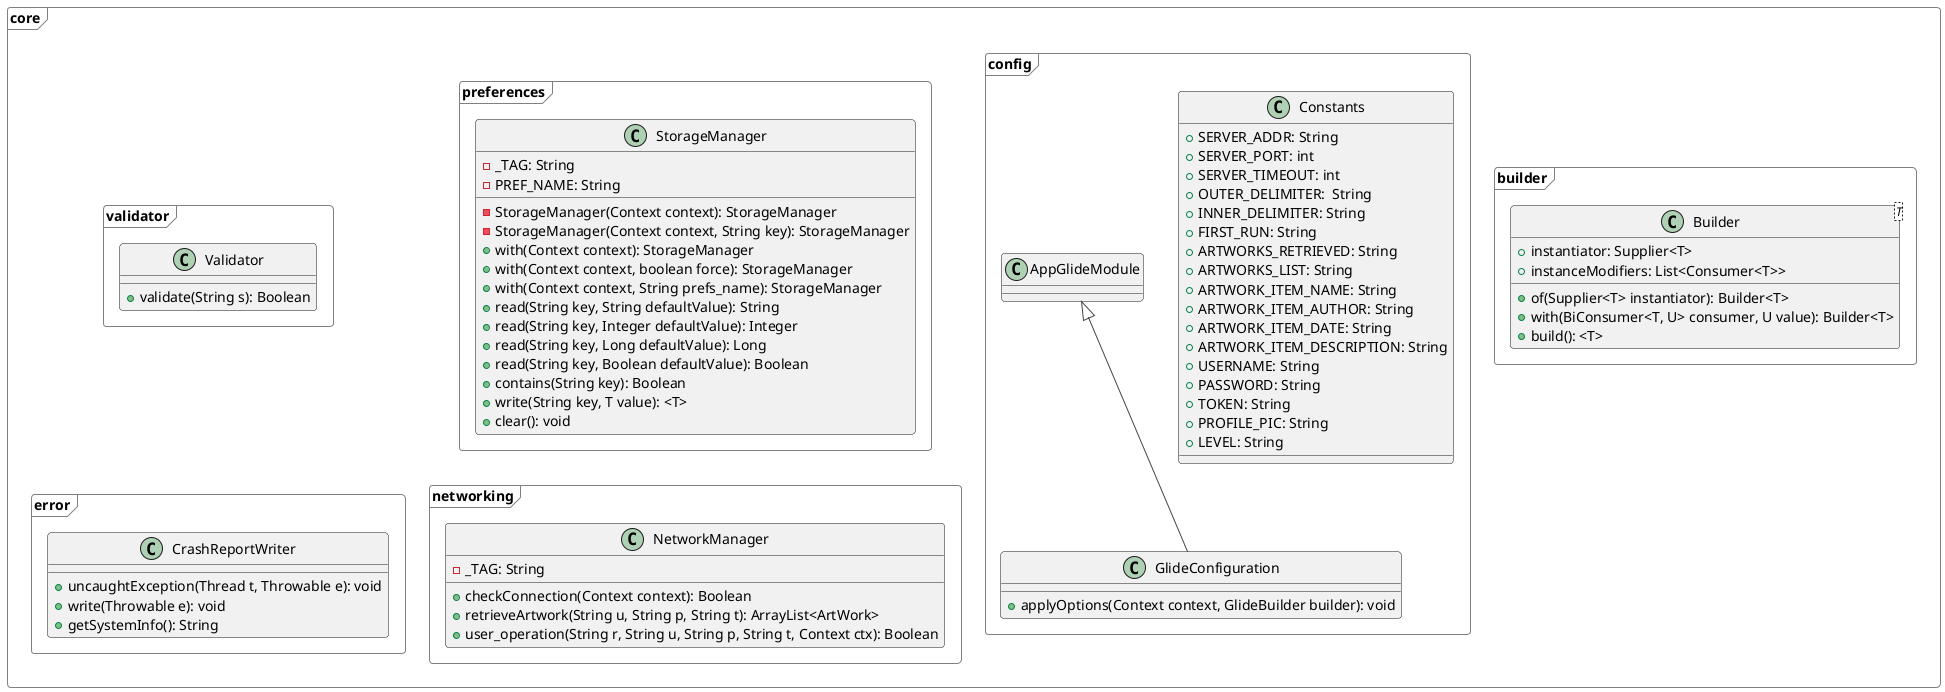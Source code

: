 ' Compile with (plantuml -tsvg)
' Available themes: https://bschwarz.github.io/puml-themes/gallery.html
' Favorites themes: amiga, cyborg, materia, minty, reddress-darkgreen, sandstone, toy, vibrant
@startuml core
!theme vibrant

' -----------------------------------------------------
skinparam defaultTextAlignment center
skinparam FrameBackgroundColor white
skinparam FrameBorderColor gray
' -----------------------------------------------------
' left to right direction

frame core {
  frame builder {
    class Builder<T> {
      + {field} instantiator: Supplier<T>
      + {field} instanceModifiers: List<Consumer<T>>
      + {method} of(Supplier<T> instantiator): Builder<T>
      + {method} with(BiConsumer<T, U> consumer, U value): Builder<T>
      + {method} build(): <T>
    }
  }

  frame config {
    class Constants {
      + {field} SERVER_ADDR: String
      + {field} SERVER_PORT: int
      + {field} SERVER_TIMEOUT: int
      + {field} OUTER_DELIMITER:  String
      + {field} INNER_DELIMITER: String
      + {field} FIRST_RUN: String
      + {field} ARTWORKS_RETRIEVED: String
      + {field} ARTWORKS_LIST: String
      + {field} ARTWORK_ITEM_NAME: String
      + {field} ARTWORK_ITEM_AUTHOR: String
      + {field} ARTWORK_ITEM_DATE: String
      + {field} ARTWORK_ITEM_DESCRIPTION: String
      + {field} USERNAME: String
      + {field} PASSWORD: String
      + {field} TOKEN: String
      + {field} PROFILE_PIC: String
      + {field} LEVEL: String
    }

    class GlideConfiguration extends AppGlideModule {
      + {method} applyOptions(Context context, GlideBuilder builder): void
    }
  }

  frame error {
    class CrashReportWriter {
      + {method} uncaughtException(Thread t, Throwable e): void
      + {method} write(Throwable e): void
      + {method} getSystemInfo(): String
    }
  }

  frame networking {
    class NetworkManager {
      - {field} _TAG: String
      + {method} checkConnection(Context context): Boolean
      + {method} retrieveArtwork(String u, String p, String t): ArrayList<ArtWork>
      + {method} user_operation(String r, String u, String p, String t, Context ctx): Boolean
    }
  }

  frame preferences {
    class StorageManager {
	- {field} _TAG: String
	- {field} PREF_NAME: String
	- {method} StorageManager(Context context): StorageManager
	- {method} StorageManager(Context context, String key): StorageManager
	+ {method} with(Context context): StorageManager
	+ {method} with(Context context, boolean force): StorageManager
	+ {method} with(Context context, String prefs_name): StorageManager
	+ {method} read(String key, String defaultValue): String
	+ {method} read(String key, Integer defaultValue): Integer
	+ {method} read(String key, Long defaultValue): Long
	+ {method} read(String key, Boolean defaultValue): Boolean
	+ {method} contains(String key): Boolean
	+ {method} write(String key, T value): <T>
	+ {method} clear(): void
    }
  }

  frame validator {
    class Validator {
      + {method} validate(String s): Boolean
    }
  }


 '' Positioning
 StorageManager -d[hidden]-> NetworkManager
 NetworkManager -u[hidden]-> StorageManager

 Validator -d[hidden]-> CrashReportWriter
 CrashReportWriter -u[hidden]-> Validator
}
hide AppGlideModule

@enduml												

@startuml models
' -----------------------------------------------------
skinparam defaultTextAlignment center
' -----------------------------------------------------
frame model {
  '' top to bottom direction
  class ArtWork {
	- {field} name: String
	- {field} author: String
	- {field} description: String
	- {field} dateOfProduction: String
	+ {method} ArtWork(String n, String a, String d, Strind dc): ArtWork
  }

  class User {
	- {field} id: String
	- {field} name: String
	- {field} password: String
	- {field} type: UserType
	+ {method} User(String name, String password): User
  }

  frame properties {
	   class ArtworkUtil {
		  + {method} retrieveArtWorks(Context ctx): void
		  + {method} saveArtworks(Context ctx, List<ArtWork> l): void

	   }

	   enum UserType {
		  STUDENT,
		  EXPERT
	   }
  }
}
@enduml


@startuml ui
' -----------------------------------------------------
skinparam defaultTextAlignment center
' -----------------------------------------------------
' left to right direction
frame ui {
  frame activity {
	   class MainActivity extends AppCompatActivity {
		  - {field} _TAG: String
		  - {field} navController: NavController
		  - {field} options: NavOptions
		  - {field} bar: ChipNavigationBar
		  + {method} onCreate(Bundle bundle): void
		  - {method} setUI(): void
		  + {method} onBackPressed(): void
		  + {method} onResume(): void
	   }

	   frame authentication {
		   frame login {
		       class LoginActivity extends AppCompatActivity {
			      - {field} _TAG: String
			      - {field} _REQUEST_TYPE: String
			      - {field} usernameTextInputLayout: TextInputLayout
			      - {field} passwordTextInputLayout: TextInputLayout
			      - {field} tokenTextInputLayout: TextInputLayout
			      - {method} setUI(): void
			      - {method} handleLogin(String u, String p, String t): void
			      + {method} onCreate(Bundle bundle): void
			      + {method} onResume(): void
		       }
		   }

		   frame registration {
		       class RegistrationActivity extends AppCompatActivity {
			      - {field} _TAG: String
			      - {field} _REQUEST_TYPE: String
			      - {field} usernameTextInputLayout: TextInputLayout
			      - {field} passwordTextInputLayout: TextInputLayout
			      - {field} confirmPasswordTextInputLayout: TextInputLayout

			      - {method} setUI(): void
			      - {method} handleRegistration(String u, String p, String cp): void
			      + {method} onCreate(Bundle b): void
			      + {method} onBackPressed(): void
			      + {method} onResume(): void
		       }
		   }
	   }

	   frame intro {
		   class SlideItem {
			  - {field} title: String
			  - {field} image: int

			  + {method} SlideItem(String t, int i): SlideItem
			  + {method} getTitle(): String
			  + {method} getImage(): int
		   }

		   class IntroActivity extends AppCompatActivity {
			  - {field} _TAG: String
			  - {field} pager: ViewPager
			  - {field} nextButton: Button
			  - {field} gettingStartedButton: Button
			  - {field} skipButton: Button
			  - {field} currPos: int
			  - {field} items: List<SlideItem>

			  + {method} onCreate(Bundle b): void
			  - {method} setUI(): void
			  - {method} loadLastScreen(): void
		   }
	   }

	   RegistrationActivity -d[hidden]-> MainActivity
	   MainActivity -u[hidden]-> RegistrationActivity

	   MainActivity -r[hidden]-> IntroActivity
	   IntroActivity -l[hidden]-> MainActivity
  }

  frame adapters {
	   class IntroAdapter extends PagerAdapter {
		  - {field} context: Context
		  - {field} items: List<SlideItem>
		  + {method} IntroAdapter(Context ctx, List<SlideItem> s): IntroAdapter
		  + {method} instantiateItem(ViewGroup c, int p): Object
		  + {method} getCount(): int
		  + {method} isViewFromObject(View v, Object o): boolean
		  + {method} destroyItem(ViewGroup c, int pos, Object o): void
	   }

	   class ArtWorkAdapter {
		  - {field} items: List<ArtWork>
		  + {method} ArtWorkAdapter(List<ArtWork> l): ArtWorkAdapter
		  + {method} useFilter(List<ArtWork> l): void
		  + {method} onCreateViewHolder(ViewGroup v, int t): RecyclerView.ViewHolder
		  + {method} onBindViewHolder(ViewHolder v, int t): void
		  + {method} destroyItem(ViewGroup c, int p, Object o): void
		  + {method} getItemCount(): int
	   }

	   class ItemSelector {
		  - {field} clickListener: OnItemClickListener
		  - {field} detector: GestureDetector
		  + {method} ItemSelector(Context c, RecyclerView r, OnItemClickListener l): ItemSelector
		  + {method} onInterceptTouchEvent(RecyclerView r, MotionEvent e): boolean
		  + {method} onTouchEvent(RecyclerView r, MotionEvent e): boolean
		  + {method} onRequestDisallowInterceptTouchEvent(boolean dIntercept): void
	   }

	   ArtWorkAdapter -d[hidden]-> IntroAdapter
	   IntroAdapter -u[hidden]-> ArtWorkAdapter
	   ItemSelector -u[hidden]-> IntroAdapter
	   IntroAdapter -d[hidden]-> ItemSelector

  }

  frame fragment {

	   class ArtWorkFragment extends Fragment {
		  - {field} _TAG: String
		  - {field} item: ArtWork
		  + {field} onCreateView(LayoutInflater i, ViewGroup vg, Bundle b): View
		  + {field} onViewCreated(View v, Bundle b): void
	   }

	   class HomeFragment extends Fragment {
		  - {field} _TAG: String
		  - {field} artWorks: List<ArtWork>
		  - {field} shimmer: ShimmerFrameLayout
		  - {field} rv: RecyclerView
		  + {field} onCreateView(LayoutInflater i, ViewGroup vg, Bundle b): View
		  + {field} onViewCreated(View v, Bundle b): void
		  - {field} retrieveArtWorks(String u, String p, String t): void
		  - {field} loadView(List<ArtWork> l): void
		  - {field} moveToSingleItemView(ArtWork a): void
	   }

	   class ProfileFragment extends Fragment {
		  - {field} _TAG: String
		  - {field} _REQUEST_TYPE: String
		  - {field} selectImageLauncher: ActivityResultLauncher<Intent>
		  - {field} profilePic: ShapeableImageView
		  - {field} userLevel: Chip;
		  + {field} onCreateView(LayoutInflater i, ViewGroup vg, Bundle b): View
		  + {field} onViewCreated(View v, Bundle b): void
		  - {field} loadImageFromURI(Uri u): void
		  - {field} bitmapToString(Bitmap b): String
		  - {field} showAboutUsDialog(): void
		  - {field} showUserLevelDialog(): void
		  - {field} showTokenDialog(String t): void
		  - {field} deleteAccountDialog(String u, String p, String t, Context ctx): void
	   }

	   class SearchFragment extends Fragment {
		  - {field} _TAG: String
		  - {field} adapter: ArtWorkAdapter
		  - {field} seachView: SearchView
		  - {field} items: List<ArtWork>
		  + {method} onCreate(Bundle b): void
		  + {method} onCreateView(LayoutInflater i, ViewGroup vg, Bundle b): View
		  + {method} onViewCreated(View v, Bundle b): void
		  + {method} onPause(): void
		  + {method} onResume(): void
		  - {method} filter(String s): void
		  - {field} moveToSingleItemView(ArtWork a): void
	   }

	   HomeFragment -d[hidden]-> ProfileFragment
	   ProfileFragment -u[hidden]-> HomeFragment

	   SearchFragment -d[hidden]-> ArtWorkFragment
	   ArtWorkFragment -u[hidden]-> SearchFragment
  }
}

hide AppCompatActivity
hide PagerAdapter
hide Fragment
@enduml
